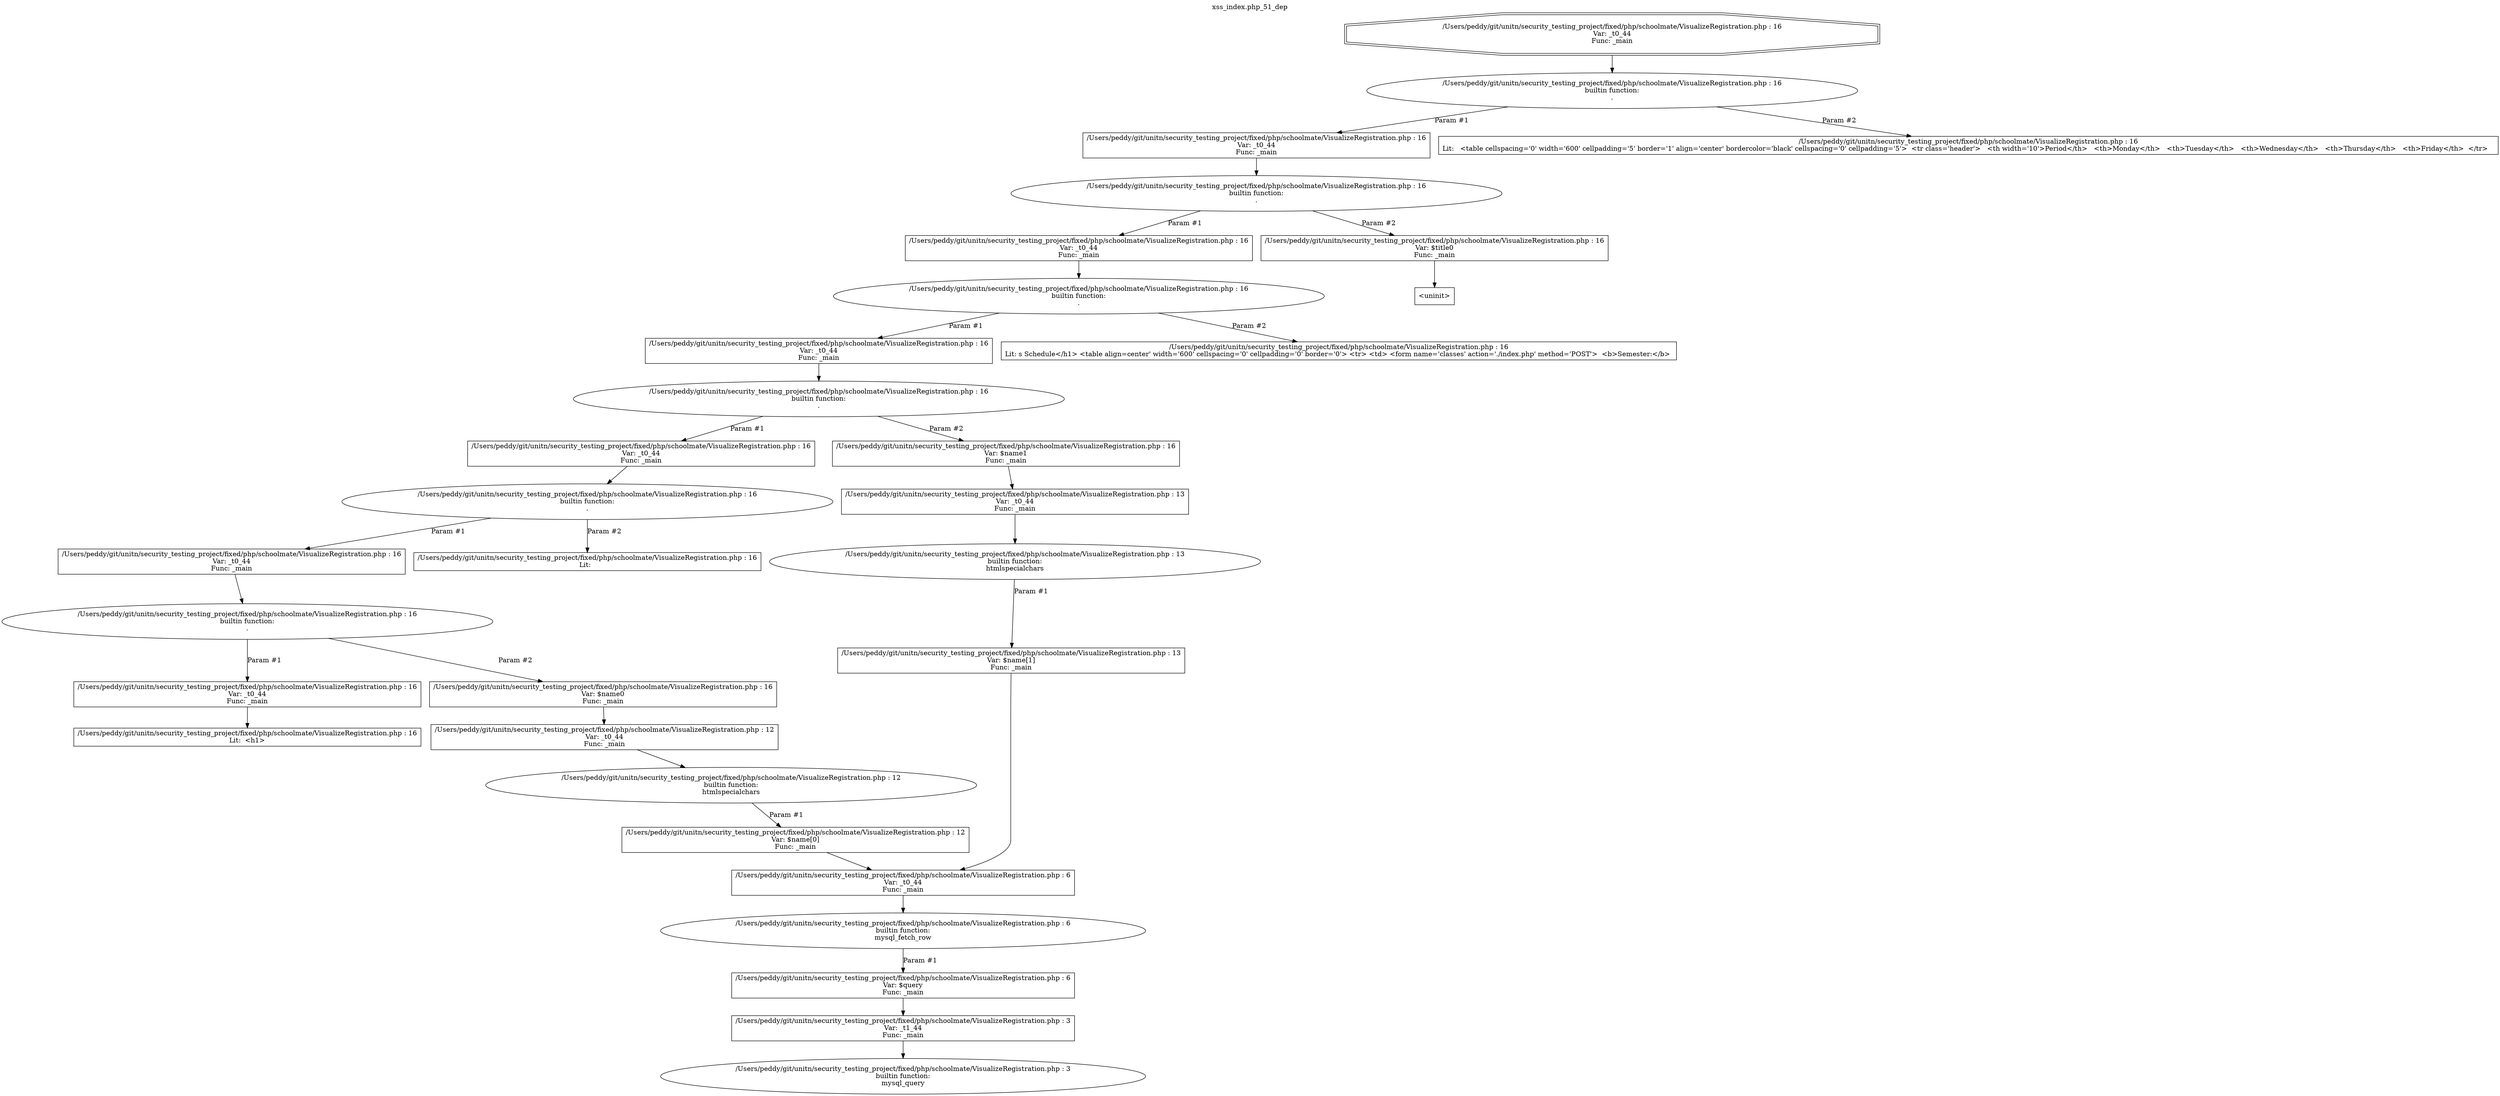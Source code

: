 digraph cfg {
  label="xss_index.php_51_dep";
  labelloc=t;
  n1 [shape=doubleoctagon, label="/Users/peddy/git/unitn/security_testing_project/fixed/php/schoolmate/VisualizeRegistration.php : 16\nVar: _t0_44\nFunc: _main\n"];
  n2 [shape=ellipse, label="/Users/peddy/git/unitn/security_testing_project/fixed/php/schoolmate/VisualizeRegistration.php : 16\nbuiltin function:\n.\n"];
  n3 [shape=box, label="/Users/peddy/git/unitn/security_testing_project/fixed/php/schoolmate/VisualizeRegistration.php : 16\nVar: _t0_44\nFunc: _main\n"];
  n4 [shape=ellipse, label="/Users/peddy/git/unitn/security_testing_project/fixed/php/schoolmate/VisualizeRegistration.php : 16\nbuiltin function:\n.\n"];
  n5 [shape=box, label="/Users/peddy/git/unitn/security_testing_project/fixed/php/schoolmate/VisualizeRegistration.php : 16\nVar: _t0_44\nFunc: _main\n"];
  n6 [shape=ellipse, label="/Users/peddy/git/unitn/security_testing_project/fixed/php/schoolmate/VisualizeRegistration.php : 16\nbuiltin function:\n.\n"];
  n7 [shape=box, label="/Users/peddy/git/unitn/security_testing_project/fixed/php/schoolmate/VisualizeRegistration.php : 16\nVar: _t0_44\nFunc: _main\n"];
  n8 [shape=ellipse, label="/Users/peddy/git/unitn/security_testing_project/fixed/php/schoolmate/VisualizeRegistration.php : 16\nbuiltin function:\n.\n"];
  n9 [shape=box, label="/Users/peddy/git/unitn/security_testing_project/fixed/php/schoolmate/VisualizeRegistration.php : 16\nVar: _t0_44\nFunc: _main\n"];
  n10 [shape=ellipse, label="/Users/peddy/git/unitn/security_testing_project/fixed/php/schoolmate/VisualizeRegistration.php : 16\nbuiltin function:\n.\n"];
  n11 [shape=box, label="/Users/peddy/git/unitn/security_testing_project/fixed/php/schoolmate/VisualizeRegistration.php : 16\nVar: _t0_44\nFunc: _main\n"];
  n12 [shape=ellipse, label="/Users/peddy/git/unitn/security_testing_project/fixed/php/schoolmate/VisualizeRegistration.php : 16\nbuiltin function:\n.\n"];
  n13 [shape=box, label="/Users/peddy/git/unitn/security_testing_project/fixed/php/schoolmate/VisualizeRegistration.php : 16\nVar: _t0_44\nFunc: _main\n"];
  n14 [shape=box, label="/Users/peddy/git/unitn/security_testing_project/fixed/php/schoolmate/VisualizeRegistration.php : 16\nLit:  <h1>\n"];
  n15 [shape=box, label="/Users/peddy/git/unitn/security_testing_project/fixed/php/schoolmate/VisualizeRegistration.php : 16\nVar: $name0\nFunc: _main\n"];
  n16 [shape=box, label="/Users/peddy/git/unitn/security_testing_project/fixed/php/schoolmate/VisualizeRegistration.php : 12\nVar: _t0_44\nFunc: _main\n"];
  n17 [shape=ellipse, label="/Users/peddy/git/unitn/security_testing_project/fixed/php/schoolmate/VisualizeRegistration.php : 12\nbuiltin function:\nhtmlspecialchars\n"];
  n18 [shape=box, label="/Users/peddy/git/unitn/security_testing_project/fixed/php/schoolmate/VisualizeRegistration.php : 12\nVar: $name[0]\nFunc: _main\n"];
  n19 [shape=box, label="/Users/peddy/git/unitn/security_testing_project/fixed/php/schoolmate/VisualizeRegistration.php : 6\nVar: _t0_44\nFunc: _main\n"];
  n20 [shape=ellipse, label="/Users/peddy/git/unitn/security_testing_project/fixed/php/schoolmate/VisualizeRegistration.php : 6\nbuiltin function:\nmysql_fetch_row\n"];
  n21 [shape=box, label="/Users/peddy/git/unitn/security_testing_project/fixed/php/schoolmate/VisualizeRegistration.php : 6\nVar: $query\nFunc: _main\n"];
  n22 [shape=box, label="/Users/peddy/git/unitn/security_testing_project/fixed/php/schoolmate/VisualizeRegistration.php : 3\nVar: _t1_44\nFunc: _main\n"];
  n23 [shape=ellipse, label="/Users/peddy/git/unitn/security_testing_project/fixed/php/schoolmate/VisualizeRegistration.php : 3\nbuiltin function:\nmysql_query\n"];
  n24 [shape=box, label="/Users/peddy/git/unitn/security_testing_project/fixed/php/schoolmate/VisualizeRegistration.php : 16\nLit:  \n"];
  n25 [shape=box, label="/Users/peddy/git/unitn/security_testing_project/fixed/php/schoolmate/VisualizeRegistration.php : 16\nVar: $name1\nFunc: _main\n"];
  n26 [shape=box, label="/Users/peddy/git/unitn/security_testing_project/fixed/php/schoolmate/VisualizeRegistration.php : 13\nVar: _t0_44\nFunc: _main\n"];
  n27 [shape=ellipse, label="/Users/peddy/git/unitn/security_testing_project/fixed/php/schoolmate/VisualizeRegistration.php : 13\nbuiltin function:\nhtmlspecialchars\n"];
  n28 [shape=box, label="/Users/peddy/git/unitn/security_testing_project/fixed/php/schoolmate/VisualizeRegistration.php : 13\nVar: $name[1]\nFunc: _main\n"];
  n29 [shape=box, label="/Users/peddy/git/unitn/security_testing_project/fixed/php/schoolmate/VisualizeRegistration.php : 16\nLit: s Schedule</h1> <table align=center' width='600' cellspacing='0' cellpadding='0' border='0'> <tr> <td> <form name='classes' action='./index.php' method='POST'>  <b>Semester:</b> \n"];
  n30 [shape=box, label="/Users/peddy/git/unitn/security_testing_project/fixed/php/schoolmate/VisualizeRegistration.php : 16\nVar: $title0\nFunc: _main\n"];
  n31 [shape=box, label="<uninit>"];
  n32 [shape=box, label="/Users/peddy/git/unitn/security_testing_project/fixed/php/schoolmate/VisualizeRegistration.php : 16\nLit:   <table cellspacing='0' width='600' cellpadding='5' border='1' align='center' bordercolor='black' cellspacing='0' cellpadding='5'>  <tr class='header'>   <th width='10'>Period</th>   <th>Monday</th>   <th>Tuesday</th>   <th>Wednesday</th>   <th>Thursday</th>   <th>Friday</th>  </tr>   \n"];
  n1 -> n2;
  n3 -> n4;
  n5 -> n6;
  n7 -> n8;
  n9 -> n10;
  n11 -> n12;
  n13 -> n14;
  n12 -> n13[label="Param #1"];
  n12 -> n15[label="Param #2"];
  n16 -> n17;
  n19 -> n20;
  n22 -> n23;
  n21 -> n22;
  n20 -> n21[label="Param #1"];
  n18 -> n19;
  n17 -> n18[label="Param #1"];
  n15 -> n16;
  n10 -> n11[label="Param #1"];
  n10 -> n24[label="Param #2"];
  n8 -> n9[label="Param #1"];
  n8 -> n25[label="Param #2"];
  n26 -> n27;
  n28 -> n19;
  n27 -> n28[label="Param #1"];
  n25 -> n26;
  n6 -> n7[label="Param #1"];
  n6 -> n29[label="Param #2"];
  n4 -> n5[label="Param #1"];
  n4 -> n30[label="Param #2"];
  n30 -> n31;
  n2 -> n3[label="Param #1"];
  n2 -> n32[label="Param #2"];
}
